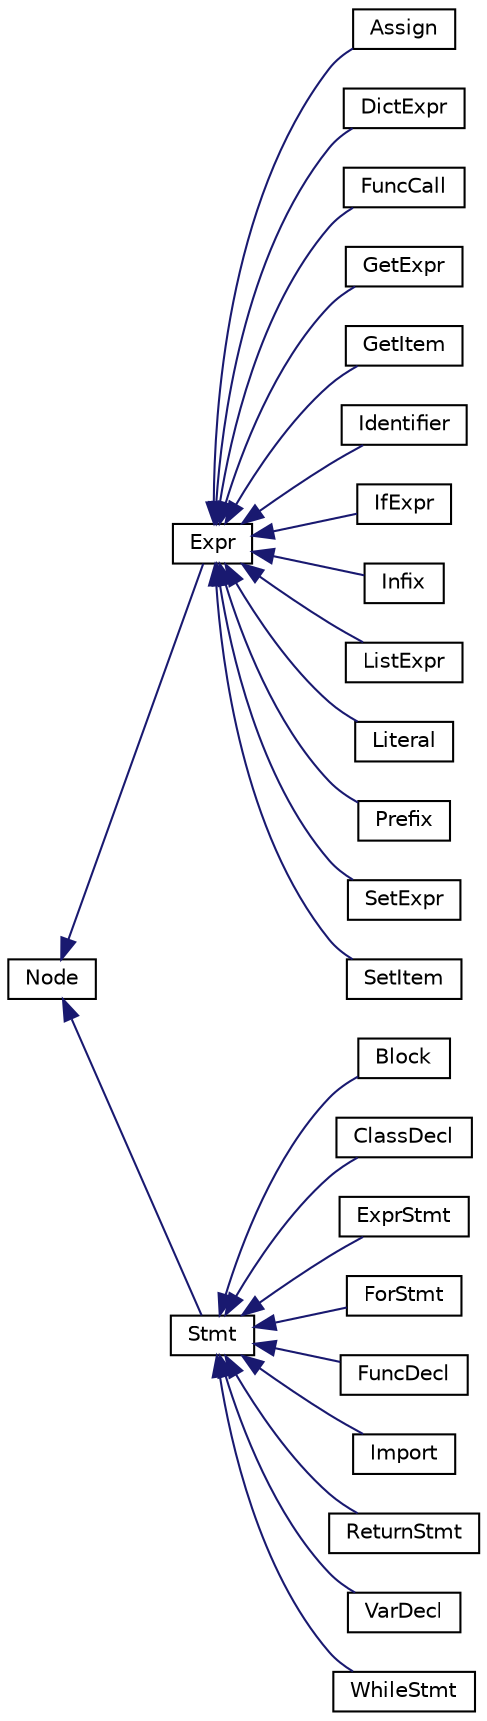digraph "Graphical Class Hierarchy"
{
 // LATEX_PDF_SIZE
  edge [fontname="Helvetica",fontsize="10",labelfontname="Helvetica",labelfontsize="10"];
  node [fontname="Helvetica",fontsize="10",shape=record];
  rankdir="LR";
  Node0 [label="Node",height=0.2,width=0.4,color="black", fillcolor="white", style="filled",URL="$struct_node.html",tooltip=" "];
  Node0 -> Node1 [dir="back",color="midnightblue",fontsize="10",style="solid",fontname="Helvetica"];
  Node1 [label="Expr",height=0.2,width=0.4,color="black", fillcolor="white", style="filled",URL="$struct_expr.html",tooltip=" "];
  Node1 -> Node2 [dir="back",color="midnightblue",fontsize="10",style="solid",fontname="Helvetica"];
  Node2 [label="Assign",height=0.2,width=0.4,color="black", fillcolor="white", style="filled",URL="$struct_assign.html",tooltip=" "];
  Node1 -> Node3 [dir="back",color="midnightblue",fontsize="10",style="solid",fontname="Helvetica"];
  Node3 [label="DictExpr",height=0.2,width=0.4,color="black", fillcolor="white", style="filled",URL="$struct_dict_expr.html",tooltip=" "];
  Node1 -> Node4 [dir="back",color="midnightblue",fontsize="10",style="solid",fontname="Helvetica"];
  Node4 [label="FuncCall",height=0.2,width=0.4,color="black", fillcolor="white", style="filled",URL="$struct_func_call.html",tooltip=" "];
  Node1 -> Node5 [dir="back",color="midnightblue",fontsize="10",style="solid",fontname="Helvetica"];
  Node5 [label="GetExpr",height=0.2,width=0.4,color="black", fillcolor="white", style="filled",URL="$struct_get_expr.html",tooltip=" "];
  Node1 -> Node6 [dir="back",color="midnightblue",fontsize="10",style="solid",fontname="Helvetica"];
  Node6 [label="GetItem",height=0.2,width=0.4,color="black", fillcolor="white", style="filled",URL="$struct_get_item.html",tooltip=" "];
  Node1 -> Node7 [dir="back",color="midnightblue",fontsize="10",style="solid",fontname="Helvetica"];
  Node7 [label="Identifier",height=0.2,width=0.4,color="black", fillcolor="white", style="filled",URL="$struct_identifier.html",tooltip=" "];
  Node1 -> Node8 [dir="back",color="midnightblue",fontsize="10",style="solid",fontname="Helvetica"];
  Node8 [label="IfExpr",height=0.2,width=0.4,color="black", fillcolor="white", style="filled",URL="$struct_if_expr.html",tooltip=" "];
  Node1 -> Node9 [dir="back",color="midnightblue",fontsize="10",style="solid",fontname="Helvetica"];
  Node9 [label="Infix",height=0.2,width=0.4,color="black", fillcolor="white", style="filled",URL="$struct_infix.html",tooltip=" "];
  Node1 -> Node10 [dir="back",color="midnightblue",fontsize="10",style="solid",fontname="Helvetica"];
  Node10 [label="ListExpr",height=0.2,width=0.4,color="black", fillcolor="white", style="filled",URL="$struct_list_expr.html",tooltip=" "];
  Node1 -> Node11 [dir="back",color="midnightblue",fontsize="10",style="solid",fontname="Helvetica"];
  Node11 [label="Literal",height=0.2,width=0.4,color="black", fillcolor="white", style="filled",URL="$struct_literal.html",tooltip=" "];
  Node1 -> Node12 [dir="back",color="midnightblue",fontsize="10",style="solid",fontname="Helvetica"];
  Node12 [label="Prefix",height=0.2,width=0.4,color="black", fillcolor="white", style="filled",URL="$struct_prefix.html",tooltip=" "];
  Node1 -> Node13 [dir="back",color="midnightblue",fontsize="10",style="solid",fontname="Helvetica"];
  Node13 [label="SetExpr",height=0.2,width=0.4,color="black", fillcolor="white", style="filled",URL="$struct_set_expr.html",tooltip=" "];
  Node1 -> Node14 [dir="back",color="midnightblue",fontsize="10",style="solid",fontname="Helvetica"];
  Node14 [label="SetItem",height=0.2,width=0.4,color="black", fillcolor="white", style="filled",URL="$struct_set_item.html",tooltip=" "];
  Node0 -> Node15 [dir="back",color="midnightblue",fontsize="10",style="solid",fontname="Helvetica"];
  Node15 [label="Stmt",height=0.2,width=0.4,color="black", fillcolor="white", style="filled",URL="$struct_stmt.html",tooltip=" "];
  Node15 -> Node16 [dir="back",color="midnightblue",fontsize="10",style="solid",fontname="Helvetica"];
  Node16 [label="Block",height=0.2,width=0.4,color="black", fillcolor="white", style="filled",URL="$struct_block.html",tooltip=" "];
  Node15 -> Node17 [dir="back",color="midnightblue",fontsize="10",style="solid",fontname="Helvetica"];
  Node17 [label="ClassDecl",height=0.2,width=0.4,color="black", fillcolor="white", style="filled",URL="$struct_class_decl.html",tooltip=" "];
  Node15 -> Node18 [dir="back",color="midnightblue",fontsize="10",style="solid",fontname="Helvetica"];
  Node18 [label="ExprStmt",height=0.2,width=0.4,color="black", fillcolor="white", style="filled",URL="$struct_expr_stmt.html",tooltip=" "];
  Node15 -> Node19 [dir="back",color="midnightblue",fontsize="10",style="solid",fontname="Helvetica"];
  Node19 [label="ForStmt",height=0.2,width=0.4,color="black", fillcolor="white", style="filled",URL="$struct_for_stmt.html",tooltip=" "];
  Node15 -> Node20 [dir="back",color="midnightblue",fontsize="10",style="solid",fontname="Helvetica"];
  Node20 [label="FuncDecl",height=0.2,width=0.4,color="black", fillcolor="white", style="filled",URL="$struct_func_decl.html",tooltip=" "];
  Node15 -> Node21 [dir="back",color="midnightblue",fontsize="10",style="solid",fontname="Helvetica"];
  Node21 [label="Import",height=0.2,width=0.4,color="black", fillcolor="white", style="filled",URL="$struct_import.html",tooltip=" "];
  Node15 -> Node22 [dir="back",color="midnightblue",fontsize="10",style="solid",fontname="Helvetica"];
  Node22 [label="ReturnStmt",height=0.2,width=0.4,color="black", fillcolor="white", style="filled",URL="$struct_return_stmt.html",tooltip=" "];
  Node15 -> Node23 [dir="back",color="midnightblue",fontsize="10",style="solid",fontname="Helvetica"];
  Node23 [label="VarDecl",height=0.2,width=0.4,color="black", fillcolor="white", style="filled",URL="$struct_var_decl.html",tooltip=" "];
  Node15 -> Node24 [dir="back",color="midnightblue",fontsize="10",style="solid",fontname="Helvetica"];
  Node24 [label="WhileStmt",height=0.2,width=0.4,color="black", fillcolor="white", style="filled",URL="$struct_while_stmt.html",tooltip=" "];
}
